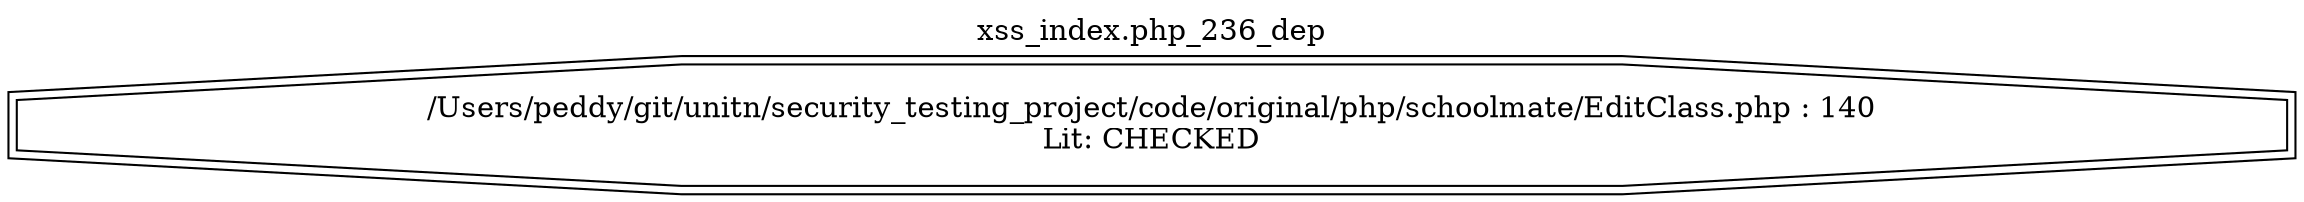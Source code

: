 digraph cfg {
  label="xss_index.php_236_dep";
  labelloc=t;
  n1 [shape=doubleoctagon, label="/Users/peddy/git/unitn/security_testing_project/code/original/php/schoolmate/EditClass.php : 140\nLit: CHECKED\n"];
}
